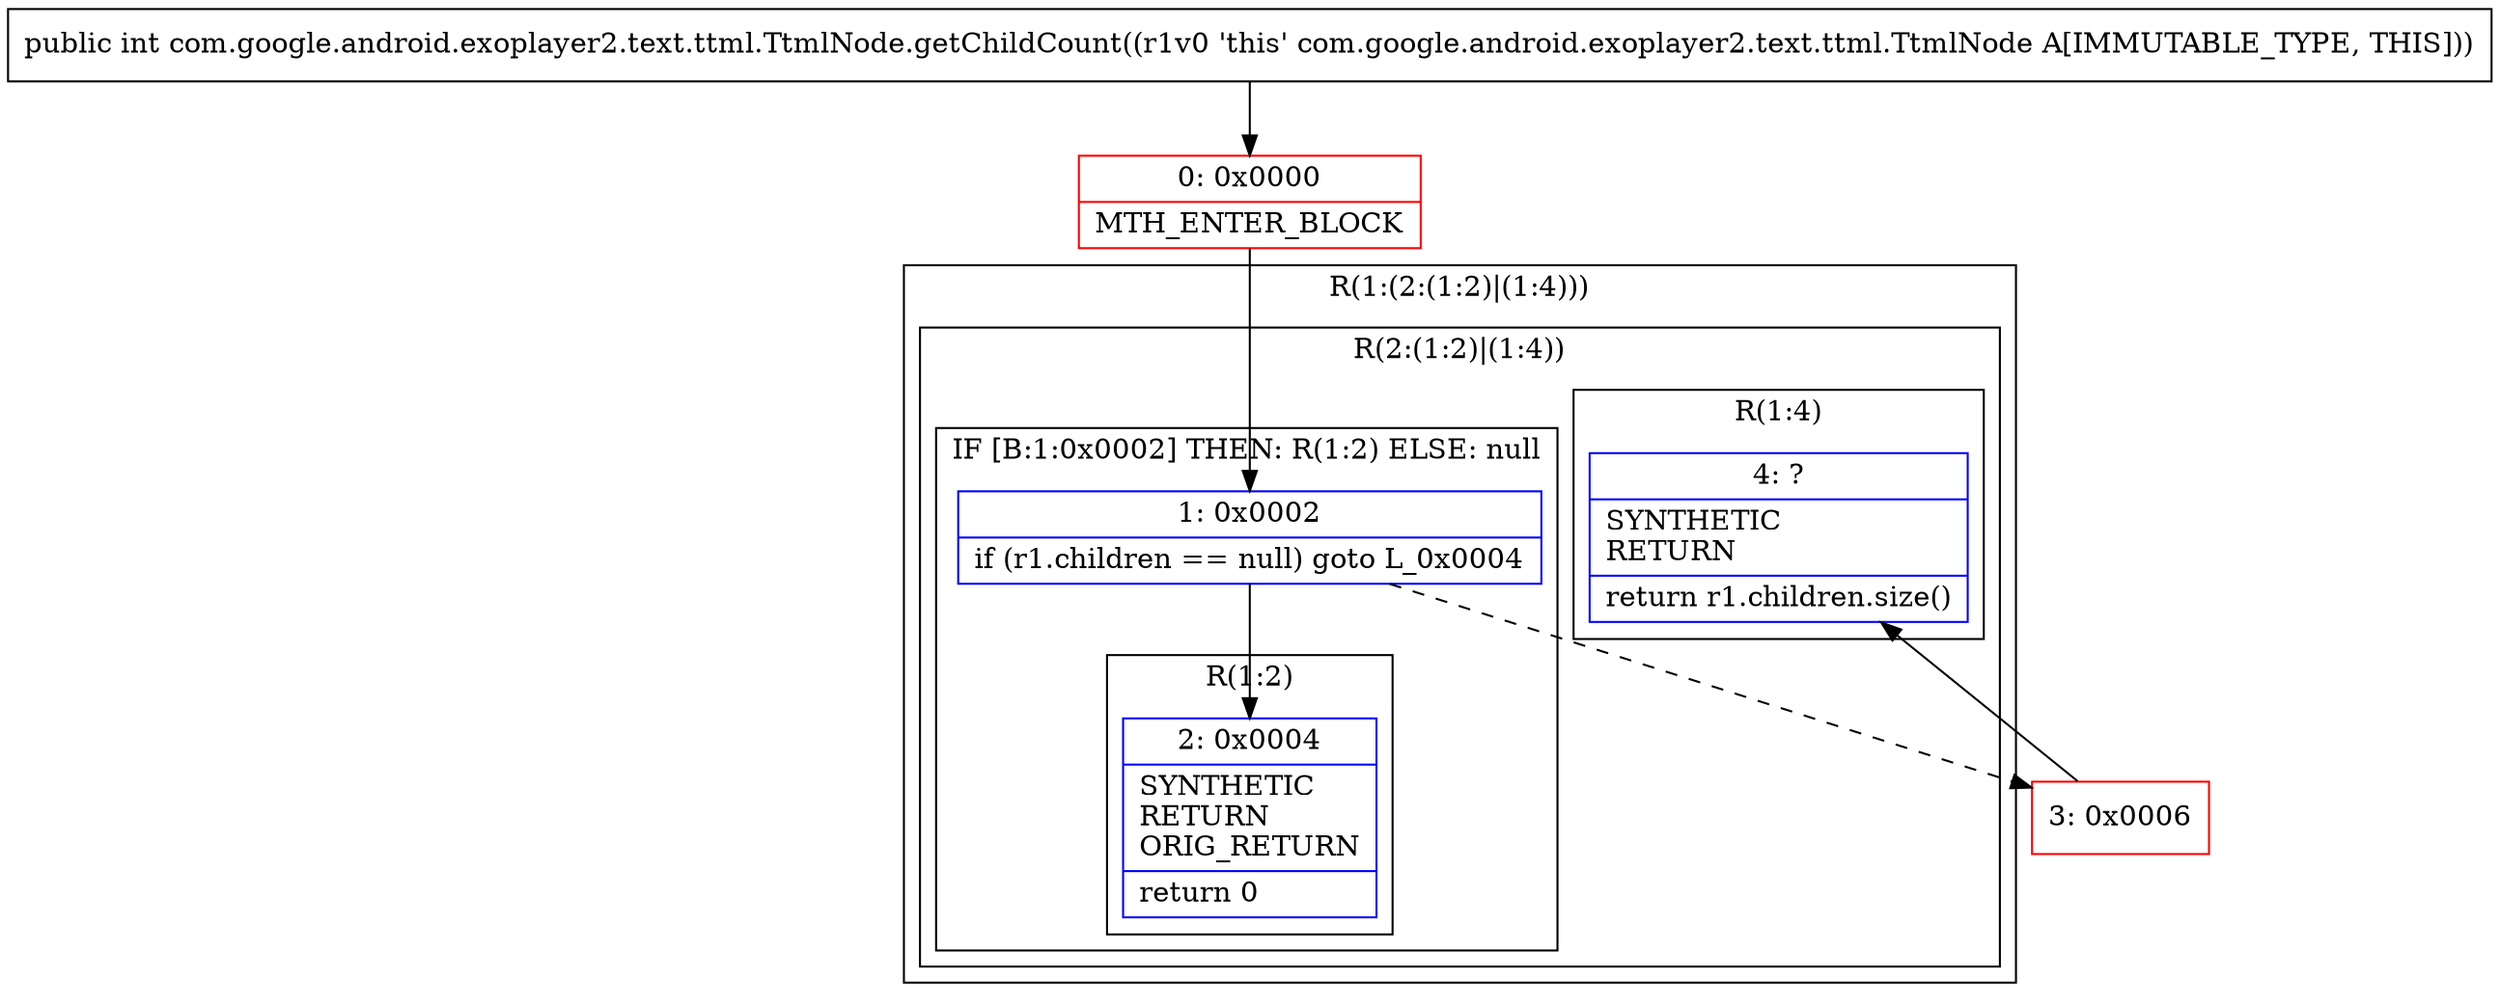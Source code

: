 digraph "CFG forcom.google.android.exoplayer2.text.ttml.TtmlNode.getChildCount()I" {
subgraph cluster_Region_1376014718 {
label = "R(1:(2:(1:2)|(1:4)))";
node [shape=record,color=blue];
subgraph cluster_Region_527964308 {
label = "R(2:(1:2)|(1:4))";
node [shape=record,color=blue];
subgraph cluster_IfRegion_1414774009 {
label = "IF [B:1:0x0002] THEN: R(1:2) ELSE: null";
node [shape=record,color=blue];
Node_1 [shape=record,label="{1\:\ 0x0002|if (r1.children == null) goto L_0x0004\l}"];
subgraph cluster_Region_1011838396 {
label = "R(1:2)";
node [shape=record,color=blue];
Node_2 [shape=record,label="{2\:\ 0x0004|SYNTHETIC\lRETURN\lORIG_RETURN\l|return 0\l}"];
}
}
subgraph cluster_Region_1278231786 {
label = "R(1:4)";
node [shape=record,color=blue];
Node_4 [shape=record,label="{4\:\ ?|SYNTHETIC\lRETURN\l|return r1.children.size()\l}"];
}
}
}
Node_0 [shape=record,color=red,label="{0\:\ 0x0000|MTH_ENTER_BLOCK\l}"];
Node_3 [shape=record,color=red,label="{3\:\ 0x0006}"];
MethodNode[shape=record,label="{public int com.google.android.exoplayer2.text.ttml.TtmlNode.getChildCount((r1v0 'this' com.google.android.exoplayer2.text.ttml.TtmlNode A[IMMUTABLE_TYPE, THIS])) }"];
MethodNode -> Node_0;
Node_1 -> Node_2;
Node_1 -> Node_3[style=dashed];
Node_0 -> Node_1;
Node_3 -> Node_4;
}

